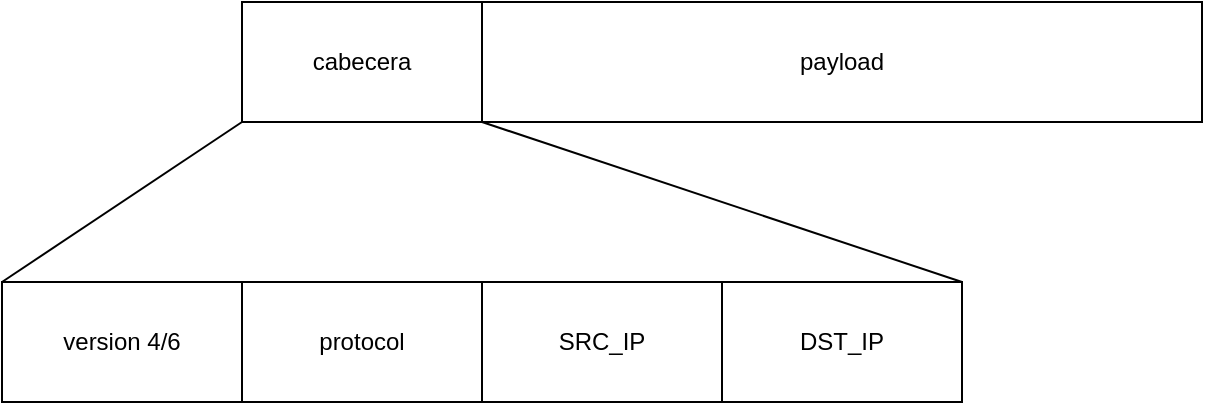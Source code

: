 <mxfile version="28.2.4">
  <diagram name="Page-1" id="MdtQHWE365CePKhpas0K">
    <mxGraphModel dx="1426" dy="878" grid="1" gridSize="10" guides="1" tooltips="1" connect="1" arrows="1" fold="1" page="1" pageScale="1" pageWidth="827" pageHeight="1169" math="0" shadow="0">
      <root>
        <mxCell id="0" />
        <mxCell id="1" parent="0" />
        <mxCell id="DRfZeKq4RXIR7uO2mwEg-9" value="" style="group" vertex="1" connectable="0" parent="1">
          <mxGeometry x="114" y="485" width="600" height="200" as="geometry" />
        </mxCell>
        <mxCell id="DRfZeKq4RXIR7uO2mwEg-7" style="edgeStyle=none;curved=1;rounded=0;orthogonalLoop=1;jettySize=auto;html=1;exitX=1;exitY=1;exitDx=0;exitDy=0;fontSize=12;startSize=8;endSize=8;entryX=1;entryY=0;entryDx=0;entryDy=0;endArrow=none;endFill=0;" edge="1" parent="DRfZeKq4RXIR7uO2mwEg-9" source="qYFslLlZFKgtKI9ZPii0-1" target="DRfZeKq4RXIR7uO2mwEg-6">
          <mxGeometry relative="1" as="geometry">
            <mxPoint x="460" y="130" as="targetPoint" />
          </mxGeometry>
        </mxCell>
        <mxCell id="DRfZeKq4RXIR7uO2mwEg-8" style="edgeStyle=none;curved=1;rounded=0;orthogonalLoop=1;jettySize=auto;html=1;exitX=0;exitY=1;exitDx=0;exitDy=0;entryX=0;entryY=0;entryDx=0;entryDy=0;fontSize=12;startSize=8;endSize=8;endArrow=none;endFill=0;" edge="1" parent="DRfZeKq4RXIR7uO2mwEg-9" source="qYFslLlZFKgtKI9ZPii0-1" target="DRfZeKq4RXIR7uO2mwEg-4">
          <mxGeometry relative="1" as="geometry" />
        </mxCell>
        <mxCell id="qYFslLlZFKgtKI9ZPii0-1" value="cabecera" style="rounded=0;whiteSpace=wrap;html=1;" parent="DRfZeKq4RXIR7uO2mwEg-9" vertex="1">
          <mxGeometry x="120" width="120" height="60" as="geometry" />
        </mxCell>
        <mxCell id="DRfZeKq4RXIR7uO2mwEg-1" value="payload" style="rounded=0;whiteSpace=wrap;html=1;fontColor=light-dark(#000000,#FFFF00);" vertex="1" parent="DRfZeKq4RXIR7uO2mwEg-9">
          <mxGeometry x="240" width="360" height="60" as="geometry" />
        </mxCell>
        <mxCell id="DRfZeKq4RXIR7uO2mwEg-3" value="protocol" style="rounded=0;whiteSpace=wrap;html=1;fontColor=light-dark(#000000,#FF0000);" vertex="1" parent="DRfZeKq4RXIR7uO2mwEg-9">
          <mxGeometry x="120" y="140" width="120" height="60" as="geometry" />
        </mxCell>
        <mxCell id="DRfZeKq4RXIR7uO2mwEg-4" value="version 4/6" style="rounded=0;whiteSpace=wrap;html=1;fontColor=light-dark(#000000,#00FF00);" vertex="1" parent="DRfZeKq4RXIR7uO2mwEg-9">
          <mxGeometry y="140" width="120" height="60" as="geometry" />
        </mxCell>
        <mxCell id="DRfZeKq4RXIR7uO2mwEg-5" value="SRC_IP" style="rounded=0;whiteSpace=wrap;html=1;fontColor=light-dark(#000000,#00FFFF);" vertex="1" parent="DRfZeKq4RXIR7uO2mwEg-9">
          <mxGeometry x="240" y="140" width="120" height="60" as="geometry" />
        </mxCell>
        <mxCell id="DRfZeKq4RXIR7uO2mwEg-6" value="DST_IP" style="rounded=0;whiteSpace=wrap;html=1;fontColor=light-dark(#000000,#FF00FF);" vertex="1" parent="DRfZeKq4RXIR7uO2mwEg-9">
          <mxGeometry x="360" y="140" width="120" height="60" as="geometry" />
        </mxCell>
      </root>
    </mxGraphModel>
  </diagram>
</mxfile>
